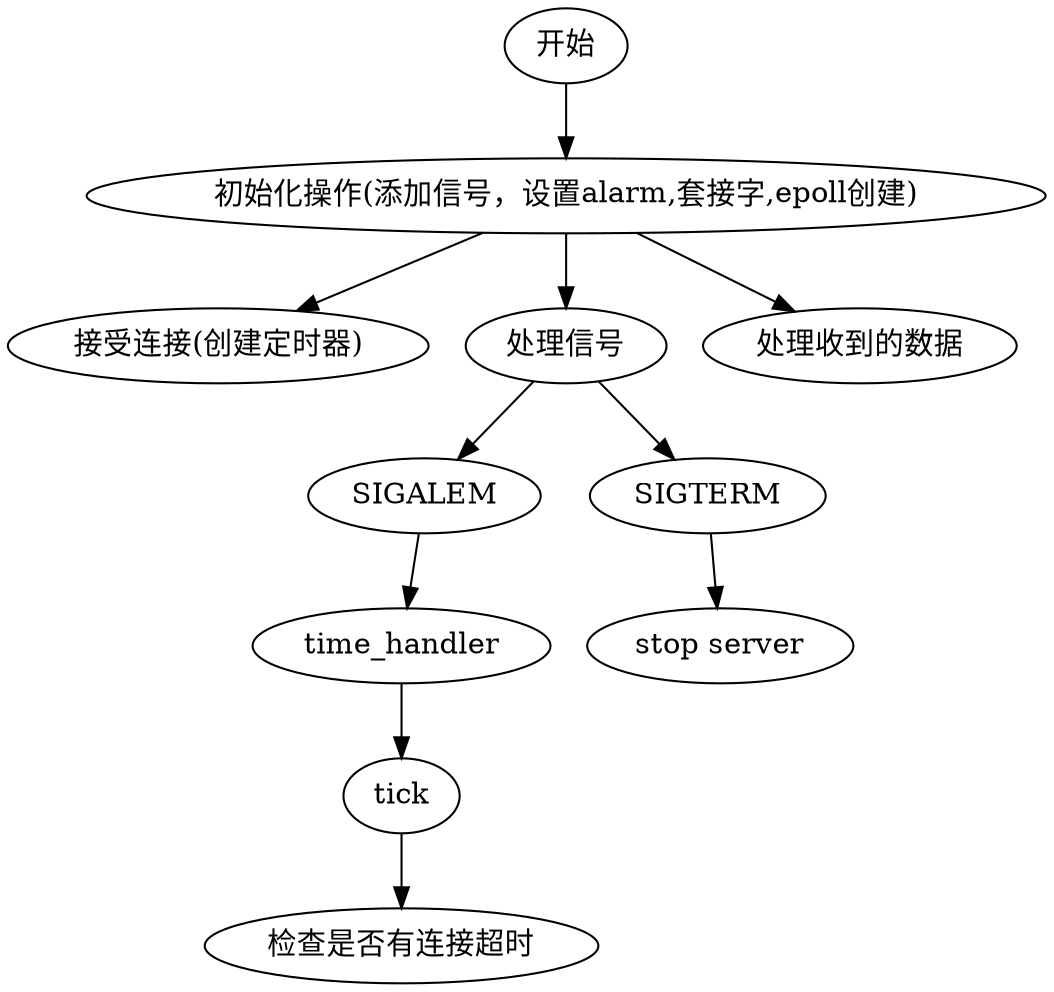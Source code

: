 digraph timer{
    rankdir = UD;
    "开始" -> "初始化操作(添加信号，设置alarm,套接字,epoll创建)";

    "初始化操作(添加信号，设置alarm,套接字,epoll创建)" -> "接受连接(创建定时器)";

    "初始化操作(添加信号，设置alarm,套接字,epoll创建)" -> "处理信号";
    "处理信号" -> "SIGALEM" -> "time_handler" -> "tick" -> "检查是否有连接超时";
    "处理信号" -> "SIGTERM" -> "stop server";

    "初始化操作(添加信号，设置alarm,套接字,epoll创建)" -> "处理收到的数据";
    
}
